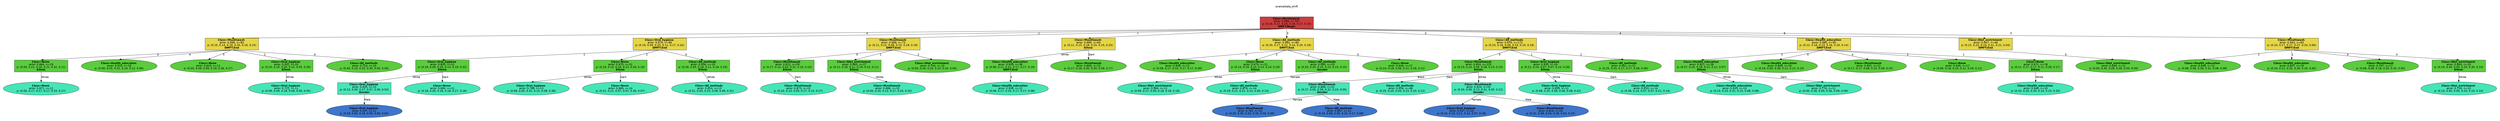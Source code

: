 digraph Tree {
splines=false;
graph [pad=".25", ranksep="0.5", nodesep="1"];
node [shape=rect, style="filled", color="black", fontname="helvetica",fillcolor="white"] ;
edge [fontname="helvetica"] ;
0 [label="analcatdata_dmft", shape=plaintext];
0:s -> 1:n [style=invis];   
1 [label=<<b> Class=Mouthwash </b> <br/> error: 0.998, n=797 <br/> p: (0.16, 0.17, 0.16, 0.19, 0.17, 0.15) <br/><b>DMFT.Begin</b>>, fillcolor="0.000 0.7 0.800", shape="rect"];
2 [label=<<b> Class=Mouthwash </b> <br/> error: 0.996, n=85 <br/> p: (0.15, 0.14, 0.19, 0.20, 0.16, 0.15) <br/><b>DMFT.End</b>>, fillcolor="0.150 0.7 0.900", shape="rect"];
1:s -> 2:n [label="6"] ;
3 [label=<<b> Class=None </b> <br/> error: 0.864, n=19 <br/> p: (0.00, 0.21, 0.16, 0.21, 0.32, 0.11) <br/><b>Ethnic</b>>, fillcolor="0.300 0.7 0.800", shape="rect"];
2:s -> 3:n [label="3"] ;
4 [label=<<b> Class=None </b> <br/> error: 0.871, n=12 <br/> p: (0.00, 0.17, 0.17, 0.17, 0.33, 0.17) >, fillcolor="0.450 0.7 0.900", shape="oval"];
3:s -> 4:n [label="White"] ;
5 [label=<<b> Class=Health_education </b> <br/> error: 0.910, n=16 <br/> p: (0.06, 0.25, 0.31, 0.19, 0.12, 0.06) >, fillcolor="0.300 0.7 0.800", shape="oval"];
2:s -> 5:n [label="4"] ;
6 [label=<<b> Class=None </b> <br/> error: 0.819, n=11 <br/> p: (0.00, 0.09, 0.09, 0.18, 0.36, 0.27) >, fillcolor="0.300 0.7 0.800", shape="oval"];
2:s -> 6:n [label="5"] ;
7 [label=<<b> Class=Oral_hygiene </b> <br/> error: 0.932, n=20 <br/> p: (0.20, 0.10, 0.20, 0.15, 0.05, 0.30) <br/><b>Ethnic</b>>, fillcolor="0.300 0.7 0.800", shape="rect"];
2:s -> 7:n [label="2"] ;
8 [label=<<b> Class=Oral_hygiene </b> <br/> error: 0.722, n=11 <br/> p: (0.09, 0.09, 0.18, 0.09, 0.00, 0.55) >, fillcolor="0.450 0.7 0.900", shape="oval"];
7:s -> 8:n [label="White"] ;
9 [label=<<b> Class=All_methods </b> <br/> error: 0.714, n=10 <br/> p: (0.40, 0.10, 0.20, 0.30, 0.00, 0.00) >, fillcolor="0.300 0.7 0.800", shape="oval"];
2:s -> 9:n [label="0"] ;
10 [label=<<b> Class=Oral_hygiene </b> <br/> error: 0.974, n=96 <br/> p: (0.19, 0.09, 0.20, 0.11, 0.17, 0.24) <br/><b>DMFT.End</b>>, fillcolor="0.150 0.7 0.900", shape="rect"];
1:s -> 10:n [label="2"] ;
11 [label=<<b> Class=Oral_hygiene </b> <br/> error: 0.850, n=31 <br/> p: (0.19, 0.00, 0.26, 0.13, 0.10, 0.32) <br/><b>Ethnic</b>>, fillcolor="0.300 0.7 0.800", shape="rect"];
10:s -> 11:n [label="1"] ;
12 [label=<<b> Class=Oral_hygiene </b> <br/> error: 0.635, n=15 <br/> p: (0.13, 0.00, 0.27, 0.07, 0.00, 0.53) <br/><b>Gender</b>>, fillcolor="0.450 0.7 0.900", shape="rect"];
11:s -> 12:n [label="White"] ;
13 [label=<<b> Class=Oral_hygiene </b> <br/> error: 0.507, n=11 <br/> p: (0.18, 0.00, 0.18, 0.00, 0.00, 0.64) >, fillcolor="0.600 0.7 0.800", shape="oval"];
12:s -> 13:n [label="Male"] ;
14 [label=<<b> Class=None </b> <br/> error: 0.890, n=11 <br/> p: (0.18, 0.00, 0.18, 0.18, 0.27, 0.18) >, fillcolor="0.450 0.7 0.900", shape="oval"];
11:s -> 14:n [label="Dark"] ;
15 [label=<<b> Class=None </b> <br/> error: 0.975, n=31 <br/> p: (0.16, 0.10, 0.16, 0.13, 0.26, 0.19) <br/><b>Ethnic</b>>, fillcolor="0.300 0.7 0.800", shape="rect"];
10:s -> 15:n [label="2"] ;
16 [label=<<b> Class=Oral_hygiene </b> <br/> error: 0.788, n=13 <br/> p: (0.08, 0.00, 0.31, 0.15, 0.08, 0.38) >, fillcolor="0.450 0.7 0.900", shape="oval"];
15:s -> 16:n [label="White"] ;
17 [label=<<b> Class=None </b> <br/> error: 0.889, n=14 <br/> p: (0.21, 0.21, 0.07, 0.07, 0.36, 0.07) >, fillcolor="0.450 0.7 0.900", shape="oval"];
15:s -> 17:n [label="Dark"] ;
18 [label=<<b> Class=All_methods </b> <br/> error: 0.936, n=19 <br/> p: (0.26, 0.05, 0.16, 0.11, 0.16, 0.26) <br/><b>Ethnic</b>>, fillcolor="0.300 0.7 0.800", shape="rect"];
10:s -> 18:n [label="0"] ;
19 [label=<<b> Class=All_methods </b> <br/> error: 0.814, n=13 <br/> p: (0.31, 0.00, 0.23, 0.08, 0.08, 0.31) >, fillcolor="0.450 0.7 0.900", shape="oval"];
18:s -> 19:n [label="White"] ;
20 [label=<<b> Class=Mouthwash </b> <br/> error: 0.968, n=73 <br/> p: (0.11, 0.22, 0.08, 0.23, 0.18, 0.18) <br/><b>DMFT.End</b>>, fillcolor="0.150 0.7 0.900", shape="rect"];
1:s -> 20:n [label="1"] ;
21 [label=<<b> Class=Mouthwash </b> <br/> error: 0.912, n=29 <br/> p: (0.17, 0.14, 0.03, 0.31, 0.10, 0.24) <br/><b>Ethnic</b>>, fillcolor="0.300 0.7 0.800", shape="rect"];
20:s -> 21:n [label="0"] ;
22 [label=<<b> Class=Mouthwash </b> <br/> error: 0.873, n=15 <br/> p: (0.20, 0.13, 0.00, 0.27, 0.13, 0.27) >, fillcolor="0.450 0.7 0.900", shape="oval"];
21:s -> 22:n [label="Dark"] ;
23 [label=<<b> Class=Diet_enrichment </b> <br/> error: 0.965, n=27 <br/> p: (0.11, 0.26, 0.11, 0.19, 0.22, 0.11) <br/><b>Ethnic</b>>, fillcolor="0.300 0.7 0.800", shape="rect"];
20:s -> 23:n [label="1"] ;
24 [label=<<b> Class=Mouthwash </b> <br/> error: 0.886, n=15 <br/> p: (0.00, 0.20, 0.13, 0.27, 0.20, 0.20) >, fillcolor="0.450 0.7 0.900", shape="oval"];
23:s -> 24:n [label="White"] ;
25 [label=<<b> Class=Diet_enrichment </b> <br/> error: 0.744, n=10 <br/> p: (0.00, 0.40, 0.20, 0.20, 0.20, 0.00) >, fillcolor="0.300 0.7 0.800", shape="oval"];
20:s -> 25:n [label="2"] ;
26 [label=<<b> Class=Mouthwash </b> <br/> error: 0.989, n=65 <br/> p: (0.11, 0.15, 0.18, 0.20, 0.15, 0.20) <br/><b>Ethnic</b>>, fillcolor="0.150 0.7 0.900", shape="rect"];
1:s -> 26:n [label="7"] ;
27 [label=<<b> Class=Health_education </b> <br/> error: 0.939, n=36 <br/> p: (0.06, 0.11, 0.31, 0.17, 0.17, 0.19) <br/><b>DMFT.End</b>>, fillcolor="0.300 0.7 0.800", shape="rect"];
26:s -> 27:n [label="White"] ;
28 [label=<<b> Class=Health_education </b> <br/> error: 0.936, n=12 <br/> p: (0.08, 0.17, 0.33, 0.17, 0.17, 0.08) >, fillcolor="0.450 0.7 0.900", shape="oval"];
27:s -> 28:n [label="5"] ;
29 [label=<<b> Class=Mouthwash </b> <br/> error: 0.856, n=23 <br/> p: (0.17, 0.26, 0.00, 0.30, 0.09, 0.17) >, fillcolor="0.300 0.7 0.800", shape="oval"];
26:s -> 29:n [label="Dark"] ;
30 [label=<<b> Class=All_methods </b> <br/> error: 0.992, n=80 <br/> p: (0.20, 0.17, 0.12, 0.14, 0.20, 0.16) <br/><b>DMFT.End</b>>, fillcolor="0.150 0.7 0.900", shape="rect"];
1:s -> 30:n [label="3"] ;
31 [label=<<b> Class=Health_education </b> <br/> error: 0.936, n=12 <br/> p: (0.08, 0.17, 0.33, 0.17, 0.17, 0.08) >, fillcolor="0.300 0.7 0.800", shape="oval"];
30:s -> 31:n [label="3"] ;
32 [label=<<b> Class=None </b> <br/> error: 0.979, n=21 <br/> p: (0.14, 0.19, 0.10, 0.14, 0.24, 0.19) <br/><b>Ethnic</b>>, fillcolor="0.300 0.7 0.800", shape="rect"];
30:s -> 32:n [label="2"] ;
33 [label=<<b> Class=Diet_enrichment </b> <br/> error: 0.960, n=11 <br/> p: (0.09, 0.27, 0.09, 0.18, 0.18, 0.18) >, fillcolor="0.450 0.7 0.900", shape="oval"];
32:s -> 33:n [label="White"] ;
34 [label=<<b> Class=All_methods </b> <br/> error: 0.995, n=20 <br/> p: (0.20, 0.20, 0.15, 0.15, 0.15, 0.15) <br/><b>Gender</b>>, fillcolor="0.300 0.7 0.800", shape="rect"];
30:s -> 34:n [label="1"] ;
35 [label=<<b> Class=All_methods </b> <br/> error: 0.879, n=14 <br/> p: (0.29, 0.21, 0.21, 0.14, 0.00, 0.14) >, fillcolor="0.450 0.7 0.900", shape="oval"];
34:s -> 35:n [label="Female"] ;
36 [label=<<b> Class=None </b> <br/> error: 0.936, n=17 <br/> p: (0.24, 0.18, 0.06, 0.12, 0.29, 0.12) >, fillcolor="0.300 0.7 0.800", shape="oval"];
30:s -> 36:n [label="0"] ;
37 [label=<<b> Class=All_methods </b> <br/> error: 0.970, n=172 <br/> p: (0.23, 0.18, 0.09, 0.23, 0.10, 0.16) <br/><b>DMFT.End</b>>, fillcolor="0.150 0.7 0.900", shape="rect"];
1:s -> 37:n [label="0"] ;
38 [label=<<b> Class=Mouthwash </b> <br/> error: 0.954, n=125 <br/> p: (0.23, 0.14, 0.09, 0.28, 0.10, 0.15) <br/><b>Ethnic</b>>, fillcolor="0.300 0.7 0.800", shape="rect"];
37:s -> 38:n [label="0"] ;
39 [label=<<b> Class=Mouthwash </b> <br/> error: 0.868, n=22 <br/> p: (0.27, 0.05, 0.09, 0.32, 0.23, 0.05) <br/><b>Gender</b>>, fillcolor="0.450 0.7 0.900", shape="rect"];
38:s -> 39:n [label="Black"] ;
40 [label=<<b> Class=Mouthwash </b> <br/> error: 0.762, n=10 <br/> p: (0.20, 0.00, 0.20, 0.30, 0.30, 0.00) >, fillcolor="0.600 0.7 0.800", shape="oval"];
39:s -> 40:n [label="Female"] ;
41 [label=<<b> Class=All_methods </b> <br/> error: 0.807, n=12 <br/> p: (0.33, 0.08, 0.00, 0.33, 0.17, 0.08) >, fillcolor="0.600 0.7 0.800", shape="oval"];
39:s -> 41:n [label="Male"] ;
42 [label=<<b> Class=All_methods </b> <br/> error: 0.926, n=48 <br/> p: (0.25, 0.25, 0.04, 0.23, 0.10, 0.12) >, fillcolor="0.450 0.7 0.900", shape="oval"];
38:s -> 42:n [label="Dark"] ;
43 [label=<<b> Class=Mouthwash </b> <br/> error: 0.924, n=55 <br/> p: (0.20, 0.09, 0.13, 0.31, 0.05, 0.22) <br/><b>Gender</b>>, fillcolor="0.450 0.7 0.900", shape="rect"];
38:s -> 43:n [label="White"] ;
44 [label=<<b> Class=Oral_hygiene </b> <br/> error: 0.937, n=29 <br/> p: (0.10, 0.10, 0.21, 0.24, 0.07, 0.28) >, fillcolor="0.600 0.7 0.800", shape="oval"];
43:s -> 44:n [label="Female"] ;
45 [label=<<b> Class=Mouthwash </b> <br/> error: 0.818, n=26 <br/> p: (0.31, 0.08, 0.04, 0.38, 0.04, 0.15) >, fillcolor="0.600 0.7 0.800", shape="oval"];
43:s -> 45:n [label="Male"] ;
46 [label=<<b> Class=Oral_hygiene </b> <br/> error: 0.930, n=29 <br/> p: (0.21, 0.24, 0.07, 0.07, 0.14, 0.28) <br/><b>Ethnic</b>>, fillcolor="0.300 0.7 0.800", shape="rect"];
37:s -> 46:n [label="1"] ;
47 [label=<<b> Class=Oral_hygiene </b> <br/> error: 0.859, n=12 <br/> p: (0.08, 0.25, 0.08, 0.08, 0.08, 0.42) >, fillcolor="0.450 0.7 0.900", shape="oval"];
46:s -> 47:n [label="White"] ;
48 [label=<<b> Class=All_methods </b> <br/> error: 0.910, n=14 <br/> p: (0.36, 0.14, 0.07, 0.07, 0.21, 0.14) >, fillcolor="0.450 0.7 0.900", shape="oval"];
46:s -> 48:n [label="Dark"] ;
49 [label=<<b> Class=All_methods </b> <br/> error: 0.951, n=12 <br/> p: (0.25, 0.25, 0.17, 0.17, 0.08, 0.08) >, fillcolor="0.300 0.7 0.800", shape="oval"];
37:s -> 49:n [label="2"] ;
50 [label=<<b> Class=Health_education </b> <br/> error: 0.985, n=95 <br/> p: (0.12, 0.16, 0.23, 0.16, 0.20, 0.14) <br/><b>DMFT.End</b>>, fillcolor="0.150 0.7 0.900", shape="rect"];
1:s -> 50:n [label="4"] ;
51 [label=<<b> Class=Health_education </b> <br/> error: 0.921, n=28 <br/> p: (0.07, 0.25, 0.29, 0.21, 0.11, 0.07) <br/><b>Ethnic</b>>, fillcolor="0.300 0.7 0.800", shape="rect"];
50:s -> 51:n [label="3"] ;
52 [label=<<b> Class=Health_education </b> <br/> error: 0.933, n=13 <br/> p: (0.15, 0.23, 0.31, 0.15, 0.08, 0.08) >, fillcolor="0.450 0.7 0.900", shape="oval"];
51:s -> 52:n [label="White"] ;
53 [label=<<b> Class=Diet_enrichment </b> <br/> error: 0.776, n=11 <br/> p: (0.00, 0.36, 0.09, 0.36, 0.09, 0.09) >, fillcolor="0.450 0.7 0.900", shape="oval"];
51:s -> 53:n [label="Dark"] ;
54 [label=<<b> Class=Health_education </b> <br/> error: 0.846, n=16 <br/> p: (0.19, 0.00, 0.38, 0.12, 0.12, 0.19) >, fillcolor="0.300 0.7 0.800", shape="oval"];
50:s -> 54:n [label="0"] ;
55 [label=<<b> Class=Mouthwash </b> <br/> error: 0.951, n=12 <br/> p: (0.17, 0.17, 0.08, 0.25, 0.08, 0.25) >, fillcolor="0.300 0.7 0.800", shape="oval"];
50:s -> 55:n [label="4"] ;
56 [label=<<b> Class=None </b> <br/> error: 0.936, n=17 <br/> p: (0.06, 0.18, 0.24, 0.12, 0.29, 0.12) >, fillcolor="0.300 0.7 0.800", shape="oval"];
50:s -> 56:n [label="2"] ;
57 [label=<<b> Class=None </b> <br/> error: 0.971, n=18 <br/> p: (0.11, 0.17, 0.17, 0.11, 0.28, 0.17) <br/><b>Ethnic</b>>, fillcolor="0.300 0.7 0.800", shape="rect"];
50:s -> 57:n [label="1"] ;
58 [label=<<b> Class=Health_education </b> <br/> error: 0.946, n=10 <br/> p: (0.10, 0.20, 0.30, 0.10, 0.10, 0.20) >, fillcolor="0.450 0.7 0.900", shape="oval"];
57:s -> 58:n [label="White"] ;
59 [label=<<b> Class=Diet_enrichment </b> <br/> error: 0.947, n=48 <br/> p: (0.12, 0.23, 0.19, 0.21, 0.21, 0.04) <br/><b>DMFT.End</b>>, fillcolor="0.150 0.7 0.900", shape="rect"];
1:s -> 59:n [label="8"] ;
60 [label=<<b> Class=Diet_enrichment </b> <br/> error: 0.649, n=11 <br/> p: (0.00, 0.45, 0.09, 0.36, 0.00, 0.09) >, fillcolor="0.300 0.7 0.800", shape="oval"];
59:s -> 60:n [label="5"] ;
61 [label=<<b> Class=Mouthwash </b> <br/> error: 0.943, n=83 <br/> p: (0.10, 0.17, 0.17, 0.27, 0.24, 0.06) <br/><b>DMFT.End</b>>, fillcolor="0.150 0.7 0.900", shape="rect"];
1:s -> 61:n [label="5"] ;
62 [label=<<b> Class=Health_education </b> <br/> error: 0.848, n=13 <br/> p: (0.08, 0.08, 0.38, 0.31, 0.08, 0.08) >, fillcolor="0.300 0.7 0.800", shape="oval"];
61:s -> 62:n [label="2"] ;
63 [label=<<b> Class=Health_education </b> <br/> error: 0.857, n=19 <br/> p: (0.16, 0.11, 0.32, 0.26, 0.16, 0.00) >, fillcolor="0.300 0.7 0.800", shape="oval"];
61:s -> 63:n [label="1"] ;
64 [label=<<b> Class=Mouthwash </b> <br/> error: 0.767, n=17 <br/> p: (0.06, 0.06, 0.18, 0.35, 0.35, 0.00) >, fillcolor="0.300 0.7 0.800", shape="oval"];
61:s -> 64:n [label="4"] ;
65 [label=<<b> Class=Diet_enrichment </b> <br/> error: 0.840, n=20 <br/> p: (0.10, 0.30, 0.00, 0.20, 0.30, 0.10) <br/><b>Ethnic</b>>, fillcolor="0.300 0.7 0.800", shape="rect"];
61:s -> 65:n [label="3"] ;
66 [label=<<b> Class=Diet_enrichment </b> <br/> error: 0.759, n=10 <br/> p: (0.10, 0.50, 0.00, 0.20, 0.10, 0.10) >, fillcolor="0.450 0.7 0.900", shape="oval"];
65:s -> 66:n [label="White"] ;

}
